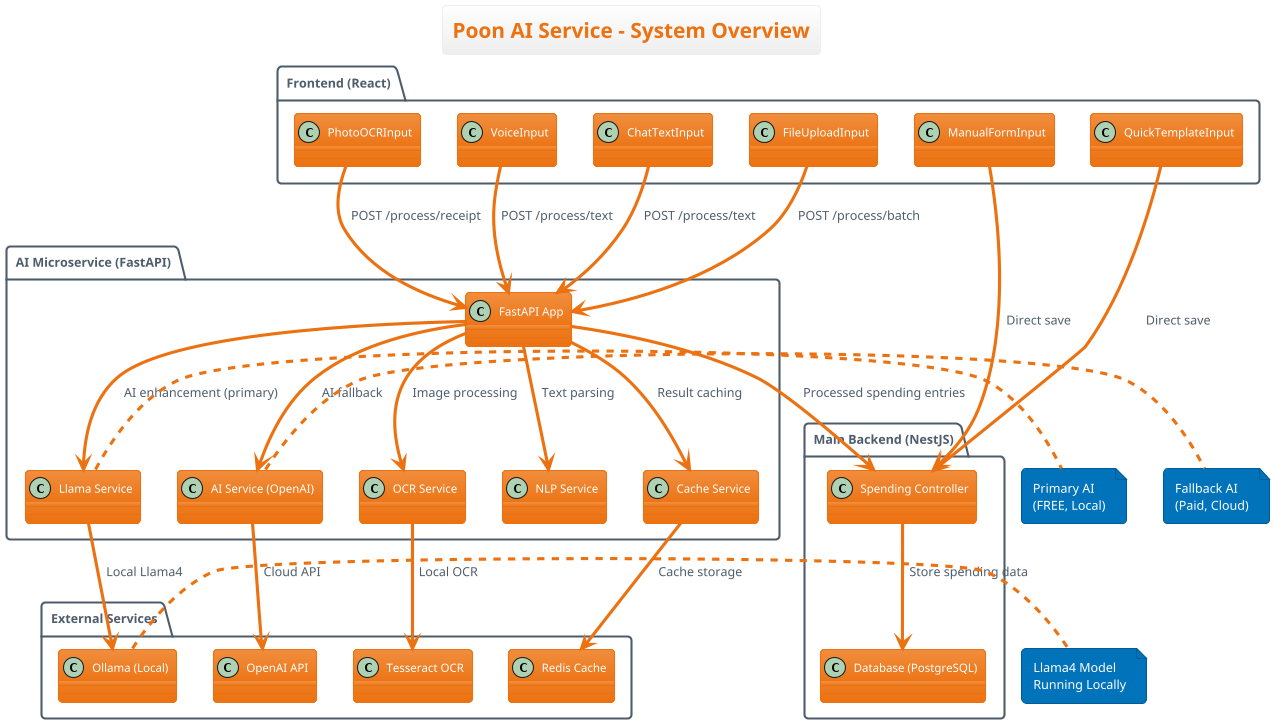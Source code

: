 @startuml System Overview
!theme aws-orange
title Poon AI Service - System Overview

!define RECTANGLE class

package "Frontend (React)" {
  RECTANGLE PhotoOCRInput
  RECTANGLE VoiceInput  
  RECTANGLE ChatTextInput
  RECTANGLE ManualFormInput
  RECTANGLE FileUploadInput
  RECTANGLE QuickTemplateInput
}

package "AI Microservice (FastAPI)" {
  RECTANGLE "FastAPI App" as App
  RECTANGLE "OCR Service" as OCR
  RECTANGLE "NLP Service" as NLP
  RECTANGLE "Llama Service" as Llama
  RECTANGLE "AI Service (OpenAI)" as OpenAI
  RECTANGLE "Cache Service" as Cache
}

package "External Services" {
  RECTANGLE "Ollama (Local)" as OllamaExt
  RECTANGLE "OpenAI API" as OpenAIAPI
  RECTANGLE "Redis Cache" as RedisExt
  RECTANGLE "Tesseract OCR" as TesseractExt
}

package "Main Backend (NestJS)" {
  RECTANGLE "Spending Controller" as Controller
  RECTANGLE "Database (PostgreSQL)" as DB
}

' Frontend to AI Service connections
PhotoOCRInput --> App : POST /process/receipt
VoiceInput --> App : POST /process/text
ChatTextInput --> App : POST /process/text
ManualFormInput --> Controller : Direct save
FileUploadInput --> App : POST /process/batch
QuickTemplateInput --> Controller : Direct save

' AI Service internal connections
App --> OCR : Image processing
App --> NLP : Text parsing
App --> Llama : AI enhancement (primary)
App --> OpenAI : AI fallback
App --> Cache : Result caching

' External service connections
OCR --> TesseractExt : Local OCR
Llama --> OllamaExt : Local Llama4
OpenAI --> OpenAIAPI : Cloud API
Cache --> RedisExt : Cache storage

' AI Service to Main Backend
App --> Controller : Processed spending entries

' Main Backend to Database
Controller --> DB : Store spending data

note right of Llama : Primary AI\n(FREE, Local)
note right of OpenAI : Fallback AI\n(Paid, Cloud)
note right of OllamaExt : Llama4 Model\nRunning Locally

@enduml
